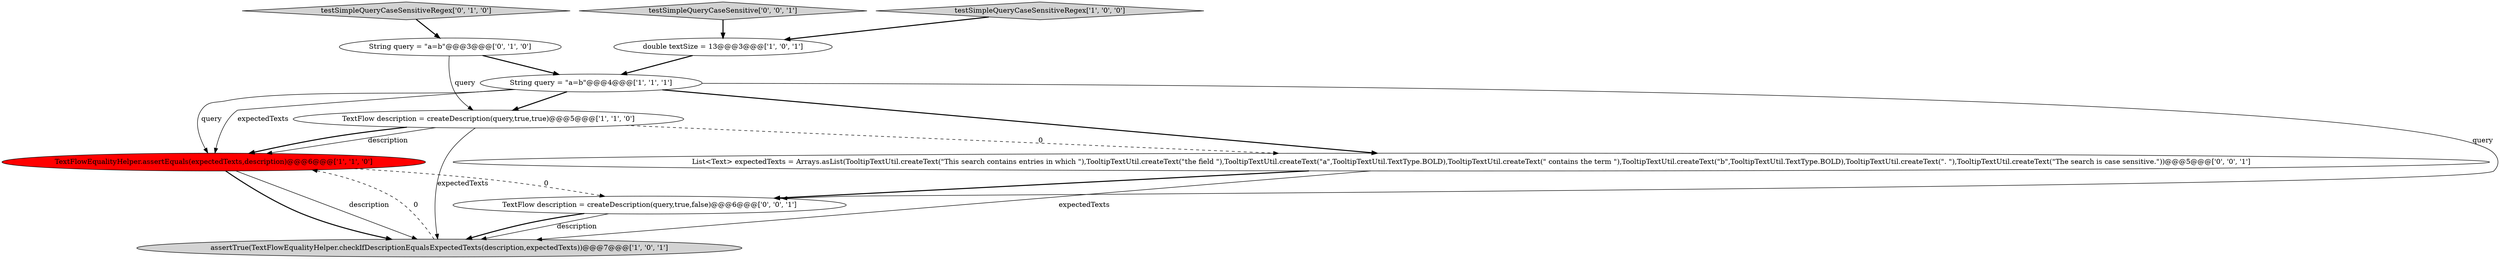 digraph {
0 [style = filled, label = "TextFlowEqualityHelper.assertEquals(expectedTexts,description)@@@6@@@['1', '1', '0']", fillcolor = red, shape = ellipse image = "AAA1AAABBB1BBB"];
10 [style = filled, label = "TextFlow description = createDescription(query,true,false)@@@6@@@['0', '0', '1']", fillcolor = white, shape = ellipse image = "AAA0AAABBB3BBB"];
7 [style = filled, label = "String query = \"a=b\"@@@3@@@['0', '1', '0']", fillcolor = white, shape = ellipse image = "AAA0AAABBB2BBB"];
5 [style = filled, label = "TextFlow description = createDescription(query,true,true)@@@5@@@['1', '1', '0']", fillcolor = white, shape = ellipse image = "AAA0AAABBB1BBB"];
4 [style = filled, label = "String query = \"a=b\"@@@4@@@['1', '1', '1']", fillcolor = white, shape = ellipse image = "AAA0AAABBB1BBB"];
2 [style = filled, label = "testSimpleQueryCaseSensitiveRegex['1', '0', '0']", fillcolor = lightgray, shape = diamond image = "AAA0AAABBB1BBB"];
6 [style = filled, label = "testSimpleQueryCaseSensitiveRegex['0', '1', '0']", fillcolor = lightgray, shape = diamond image = "AAA0AAABBB2BBB"];
9 [style = filled, label = "List<Text> expectedTexts = Arrays.asList(TooltipTextUtil.createText(\"This search contains entries in which \"),TooltipTextUtil.createText(\"the field \"),TooltipTextUtil.createText(\"a\",TooltipTextUtil.TextType.BOLD),TooltipTextUtil.createText(\" contains the term \"),TooltipTextUtil.createText(\"b\",TooltipTextUtil.TextType.BOLD),TooltipTextUtil.createText(\". \"),TooltipTextUtil.createText(\"The search is case sensitive.\"))@@@5@@@['0', '0', '1']", fillcolor = white, shape = ellipse image = "AAA0AAABBB3BBB"];
8 [style = filled, label = "testSimpleQueryCaseSensitive['0', '0', '1']", fillcolor = lightgray, shape = diamond image = "AAA0AAABBB3BBB"];
3 [style = filled, label = "double textSize = 13@@@3@@@['1', '0', '1']", fillcolor = white, shape = ellipse image = "AAA0AAABBB1BBB"];
1 [style = filled, label = "assertTrue(TextFlowEqualityHelper.checkIfDescriptionEqualsExpectedTexts(description,expectedTexts))@@@7@@@['1', '0', '1']", fillcolor = lightgray, shape = ellipse image = "AAA0AAABBB1BBB"];
4->9 [style = bold, label=""];
4->0 [style = solid, label="query"];
9->1 [style = solid, label="expectedTexts"];
4->0 [style = solid, label="expectedTexts"];
5->0 [style = solid, label="description"];
2->3 [style = bold, label=""];
0->1 [style = solid, label="description"];
8->3 [style = bold, label=""];
5->9 [style = dashed, label="0"];
7->4 [style = bold, label=""];
9->10 [style = bold, label=""];
5->1 [style = solid, label="expectedTexts"];
3->4 [style = bold, label=""];
0->10 [style = dashed, label="0"];
7->5 [style = solid, label="query"];
5->0 [style = bold, label=""];
0->1 [style = bold, label=""];
10->1 [style = solid, label="description"];
6->7 [style = bold, label=""];
10->1 [style = bold, label=""];
4->5 [style = bold, label=""];
4->10 [style = solid, label="query"];
1->0 [style = dashed, label="0"];
}
